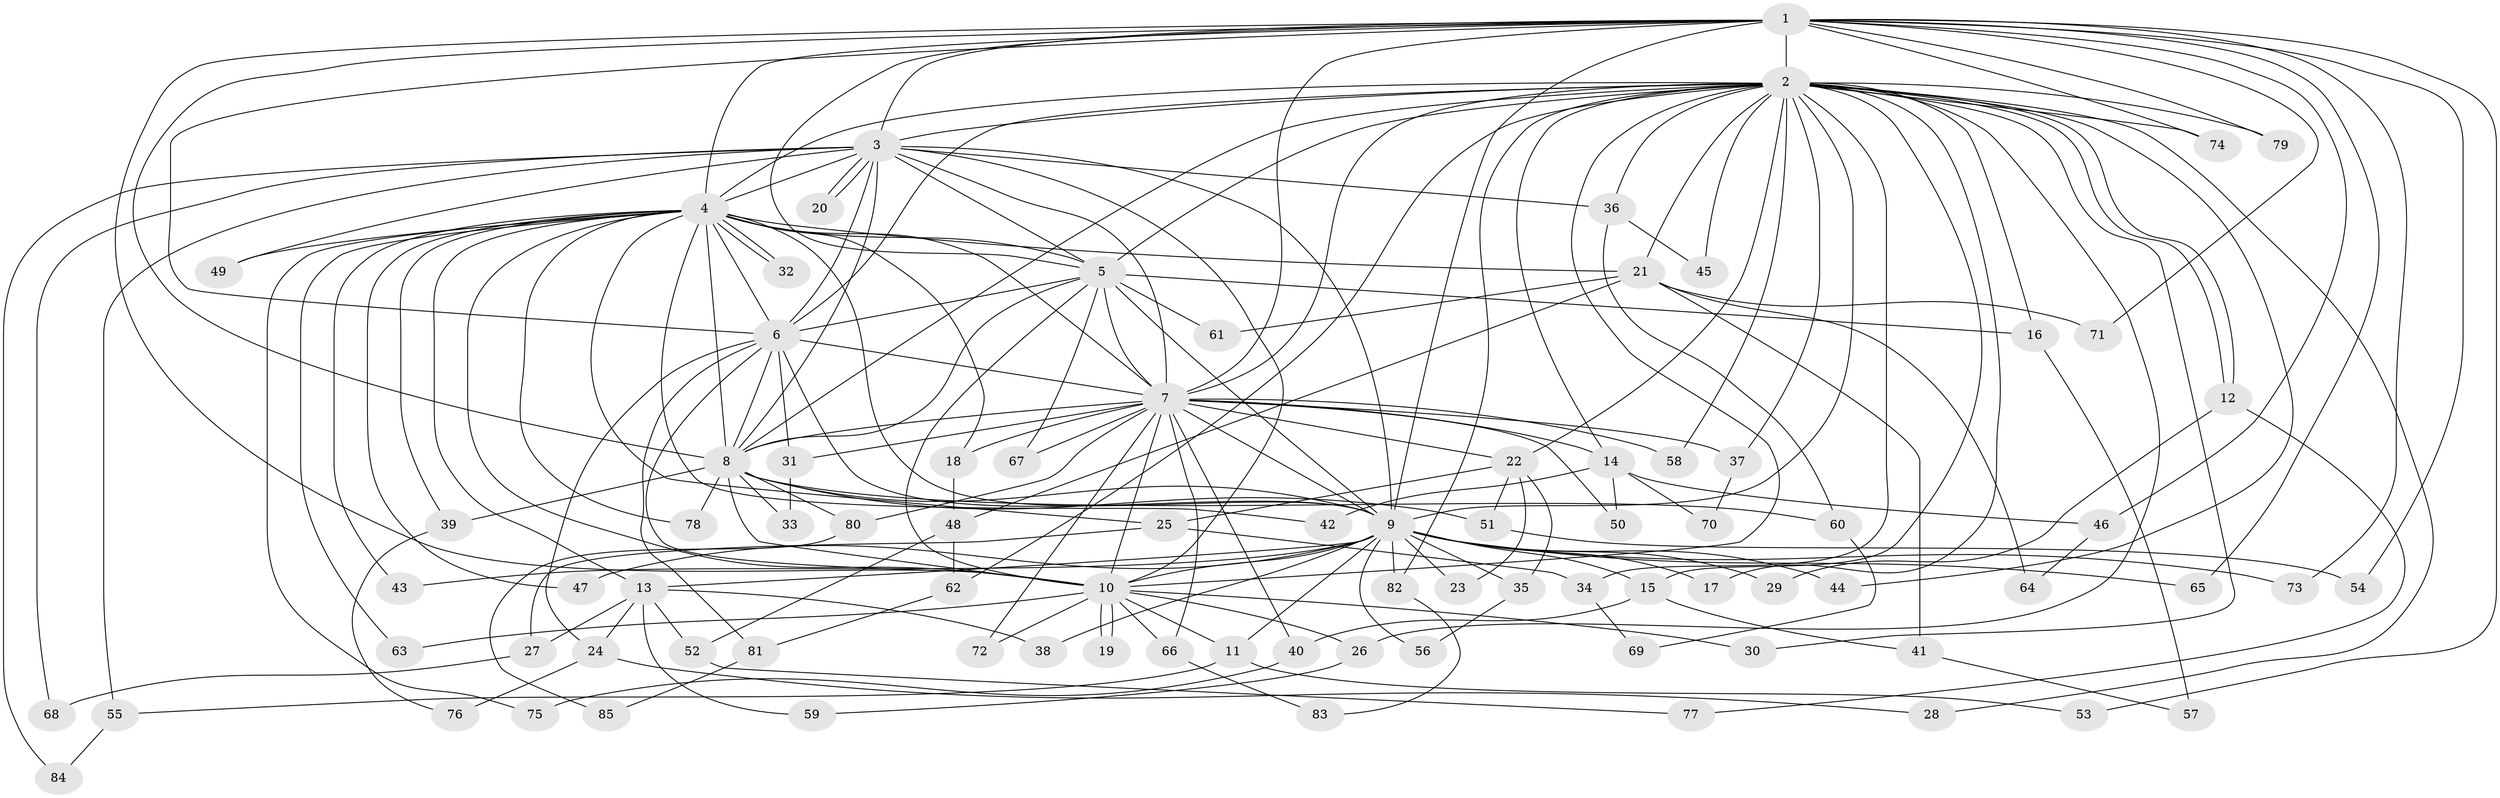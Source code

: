 // Generated by graph-tools (version 1.1) at 2025/10/02/27/25 16:10:57]
// undirected, 85 vertices, 195 edges
graph export_dot {
graph [start="1"]
  node [color=gray90,style=filled];
  1;
  2;
  3;
  4;
  5;
  6;
  7;
  8;
  9;
  10;
  11;
  12;
  13;
  14;
  15;
  16;
  17;
  18;
  19;
  20;
  21;
  22;
  23;
  24;
  25;
  26;
  27;
  28;
  29;
  30;
  31;
  32;
  33;
  34;
  35;
  36;
  37;
  38;
  39;
  40;
  41;
  42;
  43;
  44;
  45;
  46;
  47;
  48;
  49;
  50;
  51;
  52;
  53;
  54;
  55;
  56;
  57;
  58;
  59;
  60;
  61;
  62;
  63;
  64;
  65;
  66;
  67;
  68;
  69;
  70;
  71;
  72;
  73;
  74;
  75;
  76;
  77;
  78;
  79;
  80;
  81;
  82;
  83;
  84;
  85;
  1 -- 2;
  1 -- 3;
  1 -- 4;
  1 -- 5;
  1 -- 6;
  1 -- 7;
  1 -- 8;
  1 -- 9;
  1 -- 10;
  1 -- 46;
  1 -- 53;
  1 -- 54;
  1 -- 65;
  1 -- 71;
  1 -- 73;
  1 -- 74;
  1 -- 79;
  2 -- 3;
  2 -- 4;
  2 -- 5;
  2 -- 6;
  2 -- 7;
  2 -- 8;
  2 -- 9;
  2 -- 10;
  2 -- 12;
  2 -- 12;
  2 -- 14;
  2 -- 15;
  2 -- 16;
  2 -- 17;
  2 -- 21;
  2 -- 22;
  2 -- 26;
  2 -- 28;
  2 -- 30;
  2 -- 34;
  2 -- 36;
  2 -- 37;
  2 -- 44;
  2 -- 45;
  2 -- 58;
  2 -- 62;
  2 -- 74;
  2 -- 79;
  2 -- 82;
  3 -- 4;
  3 -- 5;
  3 -- 6;
  3 -- 7;
  3 -- 8;
  3 -- 9;
  3 -- 10;
  3 -- 20;
  3 -- 20;
  3 -- 36;
  3 -- 49;
  3 -- 55;
  3 -- 68;
  3 -- 84;
  4 -- 5;
  4 -- 6;
  4 -- 7;
  4 -- 8;
  4 -- 9;
  4 -- 10;
  4 -- 13;
  4 -- 18;
  4 -- 21;
  4 -- 25;
  4 -- 32;
  4 -- 32;
  4 -- 39;
  4 -- 42;
  4 -- 43;
  4 -- 47;
  4 -- 49;
  4 -- 63;
  4 -- 75;
  4 -- 78;
  5 -- 6;
  5 -- 7;
  5 -- 8;
  5 -- 9;
  5 -- 10;
  5 -- 16;
  5 -- 61;
  5 -- 67;
  6 -- 7;
  6 -- 8;
  6 -- 9;
  6 -- 10;
  6 -- 24;
  6 -- 31;
  6 -- 81;
  7 -- 8;
  7 -- 9;
  7 -- 10;
  7 -- 14;
  7 -- 18;
  7 -- 22;
  7 -- 31;
  7 -- 37;
  7 -- 40;
  7 -- 50;
  7 -- 58;
  7 -- 66;
  7 -- 67;
  7 -- 72;
  7 -- 80;
  8 -- 9;
  8 -- 10;
  8 -- 33;
  8 -- 39;
  8 -- 51;
  8 -- 60;
  8 -- 78;
  8 -- 80;
  9 -- 10;
  9 -- 11;
  9 -- 13;
  9 -- 15;
  9 -- 17;
  9 -- 23;
  9 -- 29;
  9 -- 35;
  9 -- 38;
  9 -- 43;
  9 -- 44;
  9 -- 47;
  9 -- 56;
  9 -- 65;
  9 -- 73;
  9 -- 82;
  10 -- 11;
  10 -- 19;
  10 -- 19;
  10 -- 26;
  10 -- 30;
  10 -- 63;
  10 -- 66;
  10 -- 72;
  11 -- 53;
  11 -- 55;
  12 -- 29;
  12 -- 77;
  13 -- 24;
  13 -- 27;
  13 -- 38;
  13 -- 52;
  13 -- 59;
  14 -- 42;
  14 -- 46;
  14 -- 50;
  14 -- 70;
  15 -- 40;
  15 -- 41;
  16 -- 57;
  18 -- 48;
  21 -- 41;
  21 -- 48;
  21 -- 61;
  21 -- 64;
  21 -- 71;
  22 -- 23;
  22 -- 25;
  22 -- 35;
  22 -- 51;
  24 -- 28;
  24 -- 76;
  25 -- 27;
  25 -- 34;
  26 -- 59;
  27 -- 68;
  31 -- 33;
  34 -- 69;
  35 -- 56;
  36 -- 45;
  36 -- 60;
  37 -- 70;
  39 -- 76;
  40 -- 75;
  41 -- 57;
  46 -- 64;
  48 -- 52;
  48 -- 62;
  51 -- 54;
  52 -- 77;
  55 -- 84;
  60 -- 69;
  62 -- 81;
  66 -- 83;
  80 -- 85;
  81 -- 85;
  82 -- 83;
}
